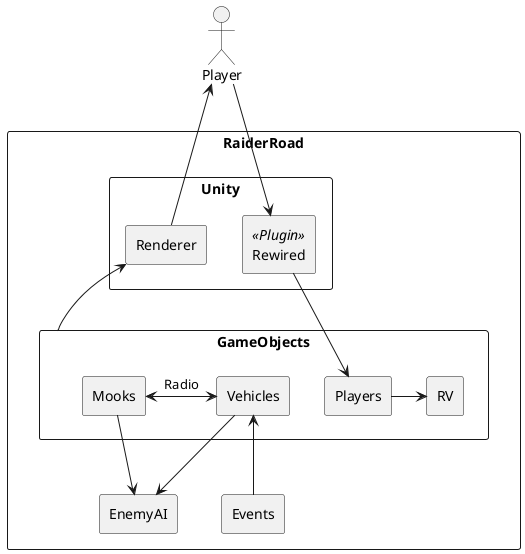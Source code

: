 ﻿@startuml
'' Architecture

actor Player



rectangle RaiderRoad {
	rectangle Unity {
		rectangle Renderer
		rectangle Rewired <<Plugin>>
	}
	rectangle Events
	rectangle GameObjects {
		rectangle Players
		rectangle RV
		rectangle Mooks
		rectangle Vehicles
	}
	rectangle EnemyAI
}

Player --> Rewired
Player <-- Renderer

Vehicles <-- Events
Vehicles --> EnemyAI
Mooks --> EnemyAI
Renderer <-- GameObjects
Rewired --> Players
Players -> RV
Mooks <-> Vehicles : Radio

@enduml